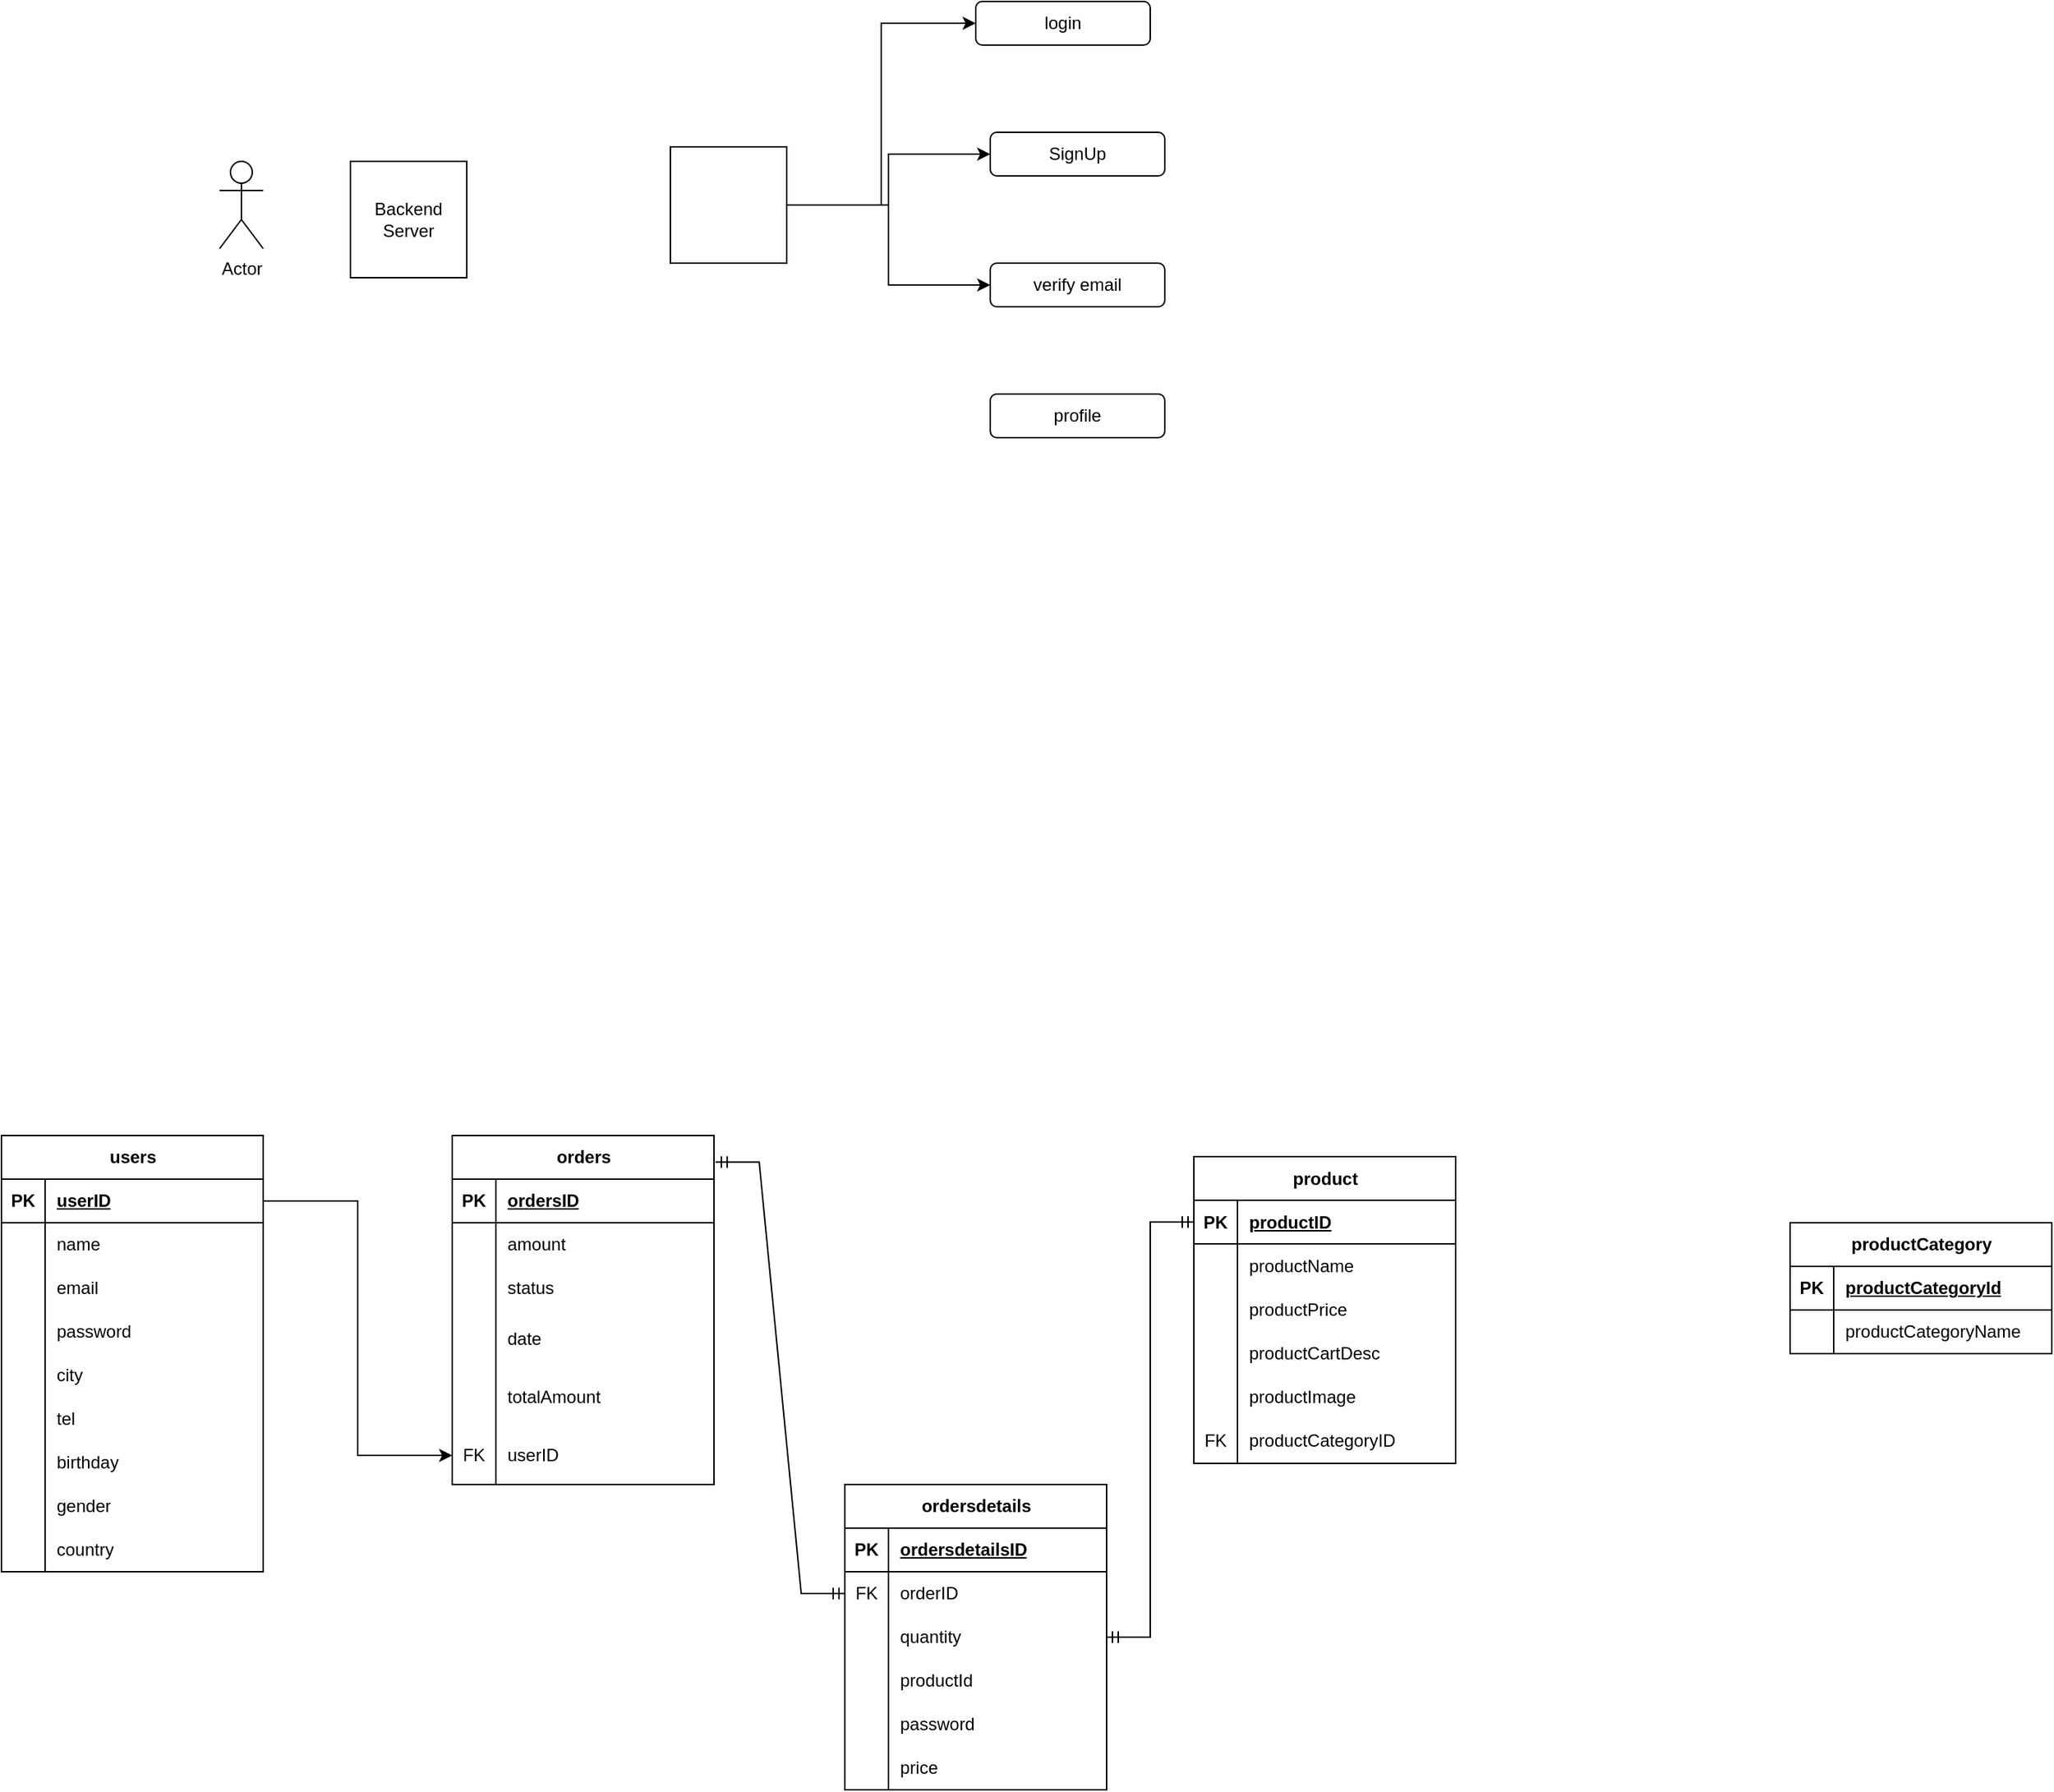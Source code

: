 <mxfile version="24.7.17">
  <diagram name="Page-1" id="YwSY10oXm70v8gAH3PmV">
    <mxGraphModel dx="1616" dy="804" grid="1" gridSize="10" guides="1" tooltips="1" connect="1" arrows="1" fold="1" page="1" pageScale="1" pageWidth="827" pageHeight="1169" math="0" shadow="0">
      <root>
        <mxCell id="0" />
        <mxCell id="1" parent="0" />
        <mxCell id="tSlNtyl4eNwtzSrFjed1-7" value="Actor" style="shape=umlActor;verticalLabelPosition=bottom;verticalAlign=top;html=1;" vertex="1" parent="1">
          <mxGeometry x="-530" y="890" width="30" height="60" as="geometry" />
        </mxCell>
        <mxCell id="tSlNtyl4eNwtzSrFjed1-9" value="login" style="rounded=1;whiteSpace=wrap;html=1;" vertex="1" parent="1">
          <mxGeometry x="-10" y="780" width="120" height="30" as="geometry" />
        </mxCell>
        <mxCell id="tSlNtyl4eNwtzSrFjed1-10" value="Backend Server" style="whiteSpace=wrap;html=1;aspect=fixed;" vertex="1" parent="1">
          <mxGeometry x="-440" y="890" width="80" height="80" as="geometry" />
        </mxCell>
        <mxCell id="tSlNtyl4eNwtzSrFjed1-11" value="SignUp" style="rounded=1;whiteSpace=wrap;html=1;" vertex="1" parent="1">
          <mxGeometry y="870" width="120" height="30" as="geometry" />
        </mxCell>
        <mxCell id="tSlNtyl4eNwtzSrFjed1-12" value="verify email" style="rounded=1;whiteSpace=wrap;html=1;" vertex="1" parent="1">
          <mxGeometry y="960" width="120" height="30" as="geometry" />
        </mxCell>
        <mxCell id="tSlNtyl4eNwtzSrFjed1-14" value="profile" style="rounded=1;whiteSpace=wrap;html=1;" vertex="1" parent="1">
          <mxGeometry y="1050" width="120" height="30" as="geometry" />
        </mxCell>
        <mxCell id="tSlNtyl4eNwtzSrFjed1-16" style="edgeStyle=orthogonalEdgeStyle;rounded=0;orthogonalLoop=1;jettySize=auto;html=1;entryX=0;entryY=0.5;entryDx=0;entryDy=0;" edge="1" parent="1" source="tSlNtyl4eNwtzSrFjed1-15" target="tSlNtyl4eNwtzSrFjed1-9">
          <mxGeometry relative="1" as="geometry">
            <Array as="points">
              <mxPoint x="-75" y="920" />
              <mxPoint x="-75" y="795" />
            </Array>
          </mxGeometry>
        </mxCell>
        <mxCell id="tSlNtyl4eNwtzSrFjed1-18" style="edgeStyle=orthogonalEdgeStyle;rounded=0;orthogonalLoop=1;jettySize=auto;html=1;entryX=0;entryY=0.5;entryDx=0;entryDy=0;" edge="1" parent="1" source="tSlNtyl4eNwtzSrFjed1-15" target="tSlNtyl4eNwtzSrFjed1-11">
          <mxGeometry relative="1" as="geometry" />
        </mxCell>
        <mxCell id="tSlNtyl4eNwtzSrFjed1-19" style="edgeStyle=orthogonalEdgeStyle;rounded=0;orthogonalLoop=1;jettySize=auto;html=1;exitX=1;exitY=0.5;exitDx=0;exitDy=0;entryX=0;entryY=0.5;entryDx=0;entryDy=0;" edge="1" parent="1" source="tSlNtyl4eNwtzSrFjed1-15" target="tSlNtyl4eNwtzSrFjed1-12">
          <mxGeometry relative="1" as="geometry">
            <Array as="points">
              <mxPoint x="-70" y="920" />
              <mxPoint x="-70" y="975" />
            </Array>
          </mxGeometry>
        </mxCell>
        <mxCell id="tSlNtyl4eNwtzSrFjed1-15" value="" style="whiteSpace=wrap;html=1;aspect=fixed;" vertex="1" parent="1">
          <mxGeometry x="-220" y="880" width="80" height="80" as="geometry" />
        </mxCell>
        <mxCell id="tSlNtyl4eNwtzSrFjed1-34" value="users" style="shape=table;startSize=30;container=1;collapsible=1;childLayout=tableLayout;fixedRows=1;rowLines=0;fontStyle=1;align=center;resizeLast=1;html=1;" vertex="1" parent="1">
          <mxGeometry x="-680" y="1560" width="180" height="300" as="geometry" />
        </mxCell>
        <mxCell id="tSlNtyl4eNwtzSrFjed1-35" value="" style="shape=tableRow;horizontal=0;startSize=0;swimlaneHead=0;swimlaneBody=0;fillColor=none;collapsible=0;dropTarget=0;points=[[0,0.5],[1,0.5]];portConstraint=eastwest;top=0;left=0;right=0;bottom=1;" vertex="1" parent="tSlNtyl4eNwtzSrFjed1-34">
          <mxGeometry y="30" width="180" height="30" as="geometry" />
        </mxCell>
        <mxCell id="tSlNtyl4eNwtzSrFjed1-36" value="PK" style="shape=partialRectangle;connectable=0;fillColor=none;top=0;left=0;bottom=0;right=0;fontStyle=1;overflow=hidden;whiteSpace=wrap;html=1;" vertex="1" parent="tSlNtyl4eNwtzSrFjed1-35">
          <mxGeometry width="30" height="30" as="geometry">
            <mxRectangle width="30" height="30" as="alternateBounds" />
          </mxGeometry>
        </mxCell>
        <mxCell id="tSlNtyl4eNwtzSrFjed1-37" value="userID" style="shape=partialRectangle;connectable=0;fillColor=none;top=0;left=0;bottom=0;right=0;align=left;spacingLeft=6;fontStyle=5;overflow=hidden;whiteSpace=wrap;html=1;" vertex="1" parent="tSlNtyl4eNwtzSrFjed1-35">
          <mxGeometry x="30" width="150" height="30" as="geometry">
            <mxRectangle width="150" height="30" as="alternateBounds" />
          </mxGeometry>
        </mxCell>
        <mxCell id="tSlNtyl4eNwtzSrFjed1-44" value="" style="shape=tableRow;horizontal=0;startSize=0;swimlaneHead=0;swimlaneBody=0;fillColor=none;collapsible=0;dropTarget=0;points=[[0,0.5],[1,0.5]];portConstraint=eastwest;top=0;left=0;right=0;bottom=0;" vertex="1" parent="tSlNtyl4eNwtzSrFjed1-34">
          <mxGeometry y="60" width="180" height="30" as="geometry" />
        </mxCell>
        <mxCell id="tSlNtyl4eNwtzSrFjed1-45" value="" style="shape=partialRectangle;connectable=0;fillColor=none;top=0;left=0;bottom=0;right=0;editable=1;overflow=hidden;whiteSpace=wrap;html=1;" vertex="1" parent="tSlNtyl4eNwtzSrFjed1-44">
          <mxGeometry width="30" height="30" as="geometry">
            <mxRectangle width="30" height="30" as="alternateBounds" />
          </mxGeometry>
        </mxCell>
        <mxCell id="tSlNtyl4eNwtzSrFjed1-46" value="name" style="shape=partialRectangle;connectable=0;fillColor=none;top=0;left=0;bottom=0;right=0;align=left;spacingLeft=6;overflow=hidden;whiteSpace=wrap;html=1;" vertex="1" parent="tSlNtyl4eNwtzSrFjed1-44">
          <mxGeometry x="30" width="150" height="30" as="geometry">
            <mxRectangle width="150" height="30" as="alternateBounds" />
          </mxGeometry>
        </mxCell>
        <mxCell id="tSlNtyl4eNwtzSrFjed1-38" value="" style="shape=tableRow;horizontal=0;startSize=0;swimlaneHead=0;swimlaneBody=0;fillColor=none;collapsible=0;dropTarget=0;points=[[0,0.5],[1,0.5]];portConstraint=eastwest;top=0;left=0;right=0;bottom=0;" vertex="1" parent="tSlNtyl4eNwtzSrFjed1-34">
          <mxGeometry y="90" width="180" height="30" as="geometry" />
        </mxCell>
        <mxCell id="tSlNtyl4eNwtzSrFjed1-39" value="" style="shape=partialRectangle;connectable=0;fillColor=none;top=0;left=0;bottom=0;right=0;editable=1;overflow=hidden;whiteSpace=wrap;html=1;" vertex="1" parent="tSlNtyl4eNwtzSrFjed1-38">
          <mxGeometry width="30" height="30" as="geometry">
            <mxRectangle width="30" height="30" as="alternateBounds" />
          </mxGeometry>
        </mxCell>
        <mxCell id="tSlNtyl4eNwtzSrFjed1-40" value="email" style="shape=partialRectangle;connectable=0;fillColor=none;top=0;left=0;bottom=0;right=0;align=left;spacingLeft=6;overflow=hidden;whiteSpace=wrap;html=1;" vertex="1" parent="tSlNtyl4eNwtzSrFjed1-38">
          <mxGeometry x="30" width="150" height="30" as="geometry">
            <mxRectangle width="150" height="30" as="alternateBounds" />
          </mxGeometry>
        </mxCell>
        <mxCell id="tSlNtyl4eNwtzSrFjed1-41" value="" style="shape=tableRow;horizontal=0;startSize=0;swimlaneHead=0;swimlaneBody=0;fillColor=none;collapsible=0;dropTarget=0;points=[[0,0.5],[1,0.5]];portConstraint=eastwest;top=0;left=0;right=0;bottom=0;" vertex="1" parent="tSlNtyl4eNwtzSrFjed1-34">
          <mxGeometry y="120" width="180" height="30" as="geometry" />
        </mxCell>
        <mxCell id="tSlNtyl4eNwtzSrFjed1-42" value="" style="shape=partialRectangle;connectable=0;fillColor=none;top=0;left=0;bottom=0;right=0;editable=1;overflow=hidden;whiteSpace=wrap;html=1;" vertex="1" parent="tSlNtyl4eNwtzSrFjed1-41">
          <mxGeometry width="30" height="30" as="geometry">
            <mxRectangle width="30" height="30" as="alternateBounds" />
          </mxGeometry>
        </mxCell>
        <mxCell id="tSlNtyl4eNwtzSrFjed1-43" value="password" style="shape=partialRectangle;connectable=0;fillColor=none;top=0;left=0;bottom=0;right=0;align=left;spacingLeft=6;overflow=hidden;whiteSpace=wrap;html=1;" vertex="1" parent="tSlNtyl4eNwtzSrFjed1-41">
          <mxGeometry x="30" width="150" height="30" as="geometry">
            <mxRectangle width="150" height="30" as="alternateBounds" />
          </mxGeometry>
        </mxCell>
        <mxCell id="tSlNtyl4eNwtzSrFjed1-47" value="" style="shape=tableRow;horizontal=0;startSize=0;swimlaneHead=0;swimlaneBody=0;fillColor=none;collapsible=0;dropTarget=0;points=[[0,0.5],[1,0.5]];portConstraint=eastwest;top=0;left=0;right=0;bottom=0;" vertex="1" parent="tSlNtyl4eNwtzSrFjed1-34">
          <mxGeometry y="150" width="180" height="30" as="geometry" />
        </mxCell>
        <mxCell id="tSlNtyl4eNwtzSrFjed1-48" value="" style="shape=partialRectangle;connectable=0;fillColor=none;top=0;left=0;bottom=0;right=0;editable=1;overflow=hidden;whiteSpace=wrap;html=1;" vertex="1" parent="tSlNtyl4eNwtzSrFjed1-47">
          <mxGeometry width="30" height="30" as="geometry">
            <mxRectangle width="30" height="30" as="alternateBounds" />
          </mxGeometry>
        </mxCell>
        <mxCell id="tSlNtyl4eNwtzSrFjed1-49" value="city" style="shape=partialRectangle;connectable=0;fillColor=none;top=0;left=0;bottom=0;right=0;align=left;spacingLeft=6;overflow=hidden;whiteSpace=wrap;html=1;" vertex="1" parent="tSlNtyl4eNwtzSrFjed1-47">
          <mxGeometry x="30" width="150" height="30" as="geometry">
            <mxRectangle width="150" height="30" as="alternateBounds" />
          </mxGeometry>
        </mxCell>
        <mxCell id="tSlNtyl4eNwtzSrFjed1-150" value="" style="shape=tableRow;horizontal=0;startSize=0;swimlaneHead=0;swimlaneBody=0;fillColor=none;collapsible=0;dropTarget=0;points=[[0,0.5],[1,0.5]];portConstraint=eastwest;top=0;left=0;right=0;bottom=0;" vertex="1" parent="tSlNtyl4eNwtzSrFjed1-34">
          <mxGeometry y="180" width="180" height="30" as="geometry" />
        </mxCell>
        <mxCell id="tSlNtyl4eNwtzSrFjed1-151" value="" style="shape=partialRectangle;connectable=0;fillColor=none;top=0;left=0;bottom=0;right=0;editable=1;overflow=hidden;whiteSpace=wrap;html=1;" vertex="1" parent="tSlNtyl4eNwtzSrFjed1-150">
          <mxGeometry width="30" height="30" as="geometry">
            <mxRectangle width="30" height="30" as="alternateBounds" />
          </mxGeometry>
        </mxCell>
        <mxCell id="tSlNtyl4eNwtzSrFjed1-152" value="tel" style="shape=partialRectangle;connectable=0;fillColor=none;top=0;left=0;bottom=0;right=0;align=left;spacingLeft=6;overflow=hidden;whiteSpace=wrap;html=1;" vertex="1" parent="tSlNtyl4eNwtzSrFjed1-150">
          <mxGeometry x="30" width="150" height="30" as="geometry">
            <mxRectangle width="150" height="30" as="alternateBounds" />
          </mxGeometry>
        </mxCell>
        <mxCell id="tSlNtyl4eNwtzSrFjed1-153" value="" style="shape=tableRow;horizontal=0;startSize=0;swimlaneHead=0;swimlaneBody=0;fillColor=none;collapsible=0;dropTarget=0;points=[[0,0.5],[1,0.5]];portConstraint=eastwest;top=0;left=0;right=0;bottom=0;" vertex="1" parent="tSlNtyl4eNwtzSrFjed1-34">
          <mxGeometry y="210" width="180" height="30" as="geometry" />
        </mxCell>
        <mxCell id="tSlNtyl4eNwtzSrFjed1-154" value="" style="shape=partialRectangle;connectable=0;fillColor=none;top=0;left=0;bottom=0;right=0;editable=1;overflow=hidden;whiteSpace=wrap;html=1;" vertex="1" parent="tSlNtyl4eNwtzSrFjed1-153">
          <mxGeometry width="30" height="30" as="geometry">
            <mxRectangle width="30" height="30" as="alternateBounds" />
          </mxGeometry>
        </mxCell>
        <mxCell id="tSlNtyl4eNwtzSrFjed1-155" value="birthday" style="shape=partialRectangle;connectable=0;fillColor=none;top=0;left=0;bottom=0;right=0;align=left;spacingLeft=6;overflow=hidden;whiteSpace=wrap;html=1;" vertex="1" parent="tSlNtyl4eNwtzSrFjed1-153">
          <mxGeometry x="30" width="150" height="30" as="geometry">
            <mxRectangle width="150" height="30" as="alternateBounds" />
          </mxGeometry>
        </mxCell>
        <mxCell id="tSlNtyl4eNwtzSrFjed1-156" value="" style="shape=tableRow;horizontal=0;startSize=0;swimlaneHead=0;swimlaneBody=0;fillColor=none;collapsible=0;dropTarget=0;points=[[0,0.5],[1,0.5]];portConstraint=eastwest;top=0;left=0;right=0;bottom=0;" vertex="1" parent="tSlNtyl4eNwtzSrFjed1-34">
          <mxGeometry y="240" width="180" height="30" as="geometry" />
        </mxCell>
        <mxCell id="tSlNtyl4eNwtzSrFjed1-157" value="" style="shape=partialRectangle;connectable=0;fillColor=none;top=0;left=0;bottom=0;right=0;editable=1;overflow=hidden;whiteSpace=wrap;html=1;" vertex="1" parent="tSlNtyl4eNwtzSrFjed1-156">
          <mxGeometry width="30" height="30" as="geometry">
            <mxRectangle width="30" height="30" as="alternateBounds" />
          </mxGeometry>
        </mxCell>
        <mxCell id="tSlNtyl4eNwtzSrFjed1-158" value="gender" style="shape=partialRectangle;connectable=0;fillColor=none;top=0;left=0;bottom=0;right=0;align=left;spacingLeft=6;overflow=hidden;whiteSpace=wrap;html=1;" vertex="1" parent="tSlNtyl4eNwtzSrFjed1-156">
          <mxGeometry x="30" width="150" height="30" as="geometry">
            <mxRectangle width="150" height="30" as="alternateBounds" />
          </mxGeometry>
        </mxCell>
        <mxCell id="tSlNtyl4eNwtzSrFjed1-50" value="" style="shape=tableRow;horizontal=0;startSize=0;swimlaneHead=0;swimlaneBody=0;fillColor=none;collapsible=0;dropTarget=0;points=[[0,0.5],[1,0.5]];portConstraint=eastwest;top=0;left=0;right=0;bottom=0;" vertex="1" parent="tSlNtyl4eNwtzSrFjed1-34">
          <mxGeometry y="270" width="180" height="30" as="geometry" />
        </mxCell>
        <mxCell id="tSlNtyl4eNwtzSrFjed1-51" value="" style="shape=partialRectangle;connectable=0;fillColor=none;top=0;left=0;bottom=0;right=0;editable=1;overflow=hidden;whiteSpace=wrap;html=1;" vertex="1" parent="tSlNtyl4eNwtzSrFjed1-50">
          <mxGeometry width="30" height="30" as="geometry">
            <mxRectangle width="30" height="30" as="alternateBounds" />
          </mxGeometry>
        </mxCell>
        <mxCell id="tSlNtyl4eNwtzSrFjed1-52" value="country" style="shape=partialRectangle;connectable=0;fillColor=none;top=0;left=0;bottom=0;right=0;align=left;spacingLeft=6;overflow=hidden;whiteSpace=wrap;html=1;" vertex="1" parent="tSlNtyl4eNwtzSrFjed1-50">
          <mxGeometry x="30" width="150" height="30" as="geometry">
            <mxRectangle width="150" height="30" as="alternateBounds" />
          </mxGeometry>
        </mxCell>
        <mxCell id="tSlNtyl4eNwtzSrFjed1-53" value="orders" style="shape=table;startSize=30;container=1;collapsible=1;childLayout=tableLayout;fixedRows=1;rowLines=0;fontStyle=1;align=center;resizeLast=1;html=1;" vertex="1" parent="1">
          <mxGeometry x="-370" y="1560" width="180" height="240" as="geometry" />
        </mxCell>
        <mxCell id="tSlNtyl4eNwtzSrFjed1-54" value="" style="shape=tableRow;horizontal=0;startSize=0;swimlaneHead=0;swimlaneBody=0;fillColor=none;collapsible=0;dropTarget=0;points=[[0,0.5],[1,0.5]];portConstraint=eastwest;top=0;left=0;right=0;bottom=1;" vertex="1" parent="tSlNtyl4eNwtzSrFjed1-53">
          <mxGeometry y="30" width="180" height="30" as="geometry" />
        </mxCell>
        <mxCell id="tSlNtyl4eNwtzSrFjed1-55" value="PK" style="shape=partialRectangle;connectable=0;fillColor=none;top=0;left=0;bottom=0;right=0;fontStyle=1;overflow=hidden;whiteSpace=wrap;html=1;" vertex="1" parent="tSlNtyl4eNwtzSrFjed1-54">
          <mxGeometry width="30" height="30" as="geometry">
            <mxRectangle width="30" height="30" as="alternateBounds" />
          </mxGeometry>
        </mxCell>
        <mxCell id="tSlNtyl4eNwtzSrFjed1-56" value="ordersID" style="shape=partialRectangle;connectable=0;fillColor=none;top=0;left=0;bottom=0;right=0;align=left;spacingLeft=6;fontStyle=5;overflow=hidden;whiteSpace=wrap;html=1;" vertex="1" parent="tSlNtyl4eNwtzSrFjed1-54">
          <mxGeometry x="30" width="150" height="30" as="geometry">
            <mxRectangle width="150" height="30" as="alternateBounds" />
          </mxGeometry>
        </mxCell>
        <mxCell id="tSlNtyl4eNwtzSrFjed1-57" value="" style="shape=tableRow;horizontal=0;startSize=0;swimlaneHead=0;swimlaneBody=0;fillColor=none;collapsible=0;dropTarget=0;points=[[0,0.5],[1,0.5]];portConstraint=eastwest;top=0;left=0;right=0;bottom=0;" vertex="1" parent="tSlNtyl4eNwtzSrFjed1-53">
          <mxGeometry y="60" width="180" height="30" as="geometry" />
        </mxCell>
        <mxCell id="tSlNtyl4eNwtzSrFjed1-58" value="" style="shape=partialRectangle;connectable=0;fillColor=none;top=0;left=0;bottom=0;right=0;editable=1;overflow=hidden;whiteSpace=wrap;html=1;" vertex="1" parent="tSlNtyl4eNwtzSrFjed1-57">
          <mxGeometry width="30" height="30" as="geometry">
            <mxRectangle width="30" height="30" as="alternateBounds" />
          </mxGeometry>
        </mxCell>
        <mxCell id="tSlNtyl4eNwtzSrFjed1-59" value="amount" style="shape=partialRectangle;connectable=0;fillColor=none;top=0;left=0;bottom=0;right=0;align=left;spacingLeft=6;overflow=hidden;whiteSpace=wrap;html=1;" vertex="1" parent="tSlNtyl4eNwtzSrFjed1-57">
          <mxGeometry x="30" width="150" height="30" as="geometry">
            <mxRectangle width="150" height="30" as="alternateBounds" />
          </mxGeometry>
        </mxCell>
        <mxCell id="tSlNtyl4eNwtzSrFjed1-60" value="" style="shape=tableRow;horizontal=0;startSize=0;swimlaneHead=0;swimlaneBody=0;fillColor=none;collapsible=0;dropTarget=0;points=[[0,0.5],[1,0.5]];portConstraint=eastwest;top=0;left=0;right=0;bottom=0;" vertex="1" parent="tSlNtyl4eNwtzSrFjed1-53">
          <mxGeometry y="90" width="180" height="30" as="geometry" />
        </mxCell>
        <mxCell id="tSlNtyl4eNwtzSrFjed1-61" value="" style="shape=partialRectangle;connectable=0;fillColor=none;top=0;left=0;bottom=0;right=0;editable=1;overflow=hidden;whiteSpace=wrap;html=1;" vertex="1" parent="tSlNtyl4eNwtzSrFjed1-60">
          <mxGeometry width="30" height="30" as="geometry">
            <mxRectangle width="30" height="30" as="alternateBounds" />
          </mxGeometry>
        </mxCell>
        <mxCell id="tSlNtyl4eNwtzSrFjed1-62" value="status" style="shape=partialRectangle;connectable=0;fillColor=none;top=0;left=0;bottom=0;right=0;align=left;spacingLeft=6;overflow=hidden;whiteSpace=wrap;html=1;" vertex="1" parent="tSlNtyl4eNwtzSrFjed1-60">
          <mxGeometry x="30" width="150" height="30" as="geometry">
            <mxRectangle width="150" height="30" as="alternateBounds" />
          </mxGeometry>
        </mxCell>
        <mxCell id="tSlNtyl4eNwtzSrFjed1-185" value="" style="shape=tableRow;horizontal=0;startSize=0;swimlaneHead=0;swimlaneBody=0;fillColor=none;collapsible=0;dropTarget=0;points=[[0,0.5],[1,0.5]];portConstraint=eastwest;top=0;left=0;right=0;bottom=0;" vertex="1" parent="tSlNtyl4eNwtzSrFjed1-53">
          <mxGeometry y="120" width="180" height="40" as="geometry" />
        </mxCell>
        <mxCell id="tSlNtyl4eNwtzSrFjed1-186" value="" style="shape=partialRectangle;connectable=0;fillColor=none;top=0;left=0;bottom=0;right=0;editable=1;overflow=hidden;whiteSpace=wrap;html=1;" vertex="1" parent="tSlNtyl4eNwtzSrFjed1-185">
          <mxGeometry width="30" height="40" as="geometry">
            <mxRectangle width="30" height="40" as="alternateBounds" />
          </mxGeometry>
        </mxCell>
        <mxCell id="tSlNtyl4eNwtzSrFjed1-187" value="date" style="shape=partialRectangle;connectable=0;fillColor=none;top=0;left=0;bottom=0;right=0;align=left;spacingLeft=6;overflow=hidden;whiteSpace=wrap;html=1;" vertex="1" parent="tSlNtyl4eNwtzSrFjed1-185">
          <mxGeometry x="30" width="150" height="40" as="geometry">
            <mxRectangle width="150" height="40" as="alternateBounds" />
          </mxGeometry>
        </mxCell>
        <mxCell id="tSlNtyl4eNwtzSrFjed1-190" value="" style="shape=tableRow;horizontal=0;startSize=0;swimlaneHead=0;swimlaneBody=0;fillColor=none;collapsible=0;dropTarget=0;points=[[0,0.5],[1,0.5]];portConstraint=eastwest;top=0;left=0;right=0;bottom=0;" vertex="1" parent="tSlNtyl4eNwtzSrFjed1-53">
          <mxGeometry y="160" width="180" height="40" as="geometry" />
        </mxCell>
        <mxCell id="tSlNtyl4eNwtzSrFjed1-191" value="" style="shape=partialRectangle;connectable=0;fillColor=none;top=0;left=0;bottom=0;right=0;editable=1;overflow=hidden;whiteSpace=wrap;html=1;" vertex="1" parent="tSlNtyl4eNwtzSrFjed1-190">
          <mxGeometry width="30" height="40" as="geometry">
            <mxRectangle width="30" height="40" as="alternateBounds" />
          </mxGeometry>
        </mxCell>
        <mxCell id="tSlNtyl4eNwtzSrFjed1-192" value="totalAmount" style="shape=partialRectangle;connectable=0;fillColor=none;top=0;left=0;bottom=0;right=0;align=left;spacingLeft=6;overflow=hidden;whiteSpace=wrap;html=1;" vertex="1" parent="tSlNtyl4eNwtzSrFjed1-190">
          <mxGeometry x="30" width="150" height="40" as="geometry">
            <mxRectangle width="150" height="40" as="alternateBounds" />
          </mxGeometry>
        </mxCell>
        <mxCell id="tSlNtyl4eNwtzSrFjed1-63" value="" style="shape=tableRow;horizontal=0;startSize=0;swimlaneHead=0;swimlaneBody=0;fillColor=none;collapsible=0;dropTarget=0;points=[[0,0.5],[1,0.5]];portConstraint=eastwest;top=0;left=0;right=0;bottom=0;" vertex="1" parent="tSlNtyl4eNwtzSrFjed1-53">
          <mxGeometry y="200" width="180" height="40" as="geometry" />
        </mxCell>
        <mxCell id="tSlNtyl4eNwtzSrFjed1-64" value="FK" style="shape=partialRectangle;connectable=0;fillColor=none;top=0;left=0;bottom=0;right=0;editable=1;overflow=hidden;whiteSpace=wrap;html=1;" vertex="1" parent="tSlNtyl4eNwtzSrFjed1-63">
          <mxGeometry width="30" height="40" as="geometry">
            <mxRectangle width="30" height="40" as="alternateBounds" />
          </mxGeometry>
        </mxCell>
        <mxCell id="tSlNtyl4eNwtzSrFjed1-65" value="userID" style="shape=partialRectangle;connectable=0;fillColor=none;top=0;left=0;bottom=0;right=0;align=left;spacingLeft=6;overflow=hidden;whiteSpace=wrap;html=1;" vertex="1" parent="tSlNtyl4eNwtzSrFjed1-63">
          <mxGeometry x="30" width="150" height="40" as="geometry">
            <mxRectangle width="150" height="40" as="alternateBounds" />
          </mxGeometry>
        </mxCell>
        <mxCell id="tSlNtyl4eNwtzSrFjed1-72" value="ordersdetails" style="shape=table;startSize=30;container=1;collapsible=1;childLayout=tableLayout;fixedRows=1;rowLines=0;fontStyle=1;align=center;resizeLast=1;html=1;" vertex="1" parent="1">
          <mxGeometry x="-100" y="1800" width="180" height="210" as="geometry" />
        </mxCell>
        <mxCell id="tSlNtyl4eNwtzSrFjed1-73" value="" style="shape=tableRow;horizontal=0;startSize=0;swimlaneHead=0;swimlaneBody=0;fillColor=none;collapsible=0;dropTarget=0;points=[[0,0.5],[1,0.5]];portConstraint=eastwest;top=0;left=0;right=0;bottom=1;" vertex="1" parent="tSlNtyl4eNwtzSrFjed1-72">
          <mxGeometry y="30" width="180" height="30" as="geometry" />
        </mxCell>
        <mxCell id="tSlNtyl4eNwtzSrFjed1-74" value="PK" style="shape=partialRectangle;connectable=0;fillColor=none;top=0;left=0;bottom=0;right=0;fontStyle=1;overflow=hidden;whiteSpace=wrap;html=1;" vertex="1" parent="tSlNtyl4eNwtzSrFjed1-73">
          <mxGeometry width="30" height="30" as="geometry">
            <mxRectangle width="30" height="30" as="alternateBounds" />
          </mxGeometry>
        </mxCell>
        <mxCell id="tSlNtyl4eNwtzSrFjed1-75" value="ordersdetailsID" style="shape=partialRectangle;connectable=0;fillColor=none;top=0;left=0;bottom=0;right=0;align=left;spacingLeft=6;fontStyle=5;overflow=hidden;whiteSpace=wrap;html=1;" vertex="1" parent="tSlNtyl4eNwtzSrFjed1-73">
          <mxGeometry x="30" width="150" height="30" as="geometry">
            <mxRectangle width="150" height="30" as="alternateBounds" />
          </mxGeometry>
        </mxCell>
        <mxCell id="tSlNtyl4eNwtzSrFjed1-85" value="" style="shape=tableRow;horizontal=0;startSize=0;swimlaneHead=0;swimlaneBody=0;fillColor=none;collapsible=0;dropTarget=0;points=[[0,0.5],[1,0.5]];portConstraint=eastwest;top=0;left=0;right=0;bottom=0;" vertex="1" parent="tSlNtyl4eNwtzSrFjed1-72">
          <mxGeometry y="60" width="180" height="30" as="geometry" />
        </mxCell>
        <mxCell id="tSlNtyl4eNwtzSrFjed1-86" value="FK" style="shape=partialRectangle;connectable=0;fillColor=none;top=0;left=0;bottom=0;right=0;editable=1;overflow=hidden;whiteSpace=wrap;html=1;" vertex="1" parent="tSlNtyl4eNwtzSrFjed1-85">
          <mxGeometry width="30" height="30" as="geometry">
            <mxRectangle width="30" height="30" as="alternateBounds" />
          </mxGeometry>
        </mxCell>
        <mxCell id="tSlNtyl4eNwtzSrFjed1-87" value="orderID" style="shape=partialRectangle;connectable=0;fillColor=none;top=0;left=0;bottom=0;right=0;align=left;spacingLeft=6;overflow=hidden;whiteSpace=wrap;html=1;" vertex="1" parent="tSlNtyl4eNwtzSrFjed1-85">
          <mxGeometry x="30" width="150" height="30" as="geometry">
            <mxRectangle width="150" height="30" as="alternateBounds" />
          </mxGeometry>
        </mxCell>
        <mxCell id="tSlNtyl4eNwtzSrFjed1-76" value="" style="shape=tableRow;horizontal=0;startSize=0;swimlaneHead=0;swimlaneBody=0;fillColor=none;collapsible=0;dropTarget=0;points=[[0,0.5],[1,0.5]];portConstraint=eastwest;top=0;left=0;right=0;bottom=0;" vertex="1" parent="tSlNtyl4eNwtzSrFjed1-72">
          <mxGeometry y="90" width="180" height="30" as="geometry" />
        </mxCell>
        <mxCell id="tSlNtyl4eNwtzSrFjed1-77" value="" style="shape=partialRectangle;connectable=0;fillColor=none;top=0;left=0;bottom=0;right=0;editable=1;overflow=hidden;whiteSpace=wrap;html=1;" vertex="1" parent="tSlNtyl4eNwtzSrFjed1-76">
          <mxGeometry width="30" height="30" as="geometry">
            <mxRectangle width="30" height="30" as="alternateBounds" />
          </mxGeometry>
        </mxCell>
        <mxCell id="tSlNtyl4eNwtzSrFjed1-78" value="quantity" style="shape=partialRectangle;connectable=0;fillColor=none;top=0;left=0;bottom=0;right=0;align=left;spacingLeft=6;overflow=hidden;whiteSpace=wrap;html=1;" vertex="1" parent="tSlNtyl4eNwtzSrFjed1-76">
          <mxGeometry x="30" width="150" height="30" as="geometry">
            <mxRectangle width="150" height="30" as="alternateBounds" />
          </mxGeometry>
        </mxCell>
        <mxCell id="tSlNtyl4eNwtzSrFjed1-79" value="" style="shape=tableRow;horizontal=0;startSize=0;swimlaneHead=0;swimlaneBody=0;fillColor=none;collapsible=0;dropTarget=0;points=[[0,0.5],[1,0.5]];portConstraint=eastwest;top=0;left=0;right=0;bottom=0;" vertex="1" parent="tSlNtyl4eNwtzSrFjed1-72">
          <mxGeometry y="120" width="180" height="30" as="geometry" />
        </mxCell>
        <mxCell id="tSlNtyl4eNwtzSrFjed1-80" value="" style="shape=partialRectangle;connectable=0;fillColor=none;top=0;left=0;bottom=0;right=0;editable=1;overflow=hidden;whiteSpace=wrap;html=1;" vertex="1" parent="tSlNtyl4eNwtzSrFjed1-79">
          <mxGeometry width="30" height="30" as="geometry">
            <mxRectangle width="30" height="30" as="alternateBounds" />
          </mxGeometry>
        </mxCell>
        <mxCell id="tSlNtyl4eNwtzSrFjed1-81" value="productId" style="shape=partialRectangle;connectable=0;fillColor=none;top=0;left=0;bottom=0;right=0;align=left;spacingLeft=6;overflow=hidden;whiteSpace=wrap;html=1;" vertex="1" parent="tSlNtyl4eNwtzSrFjed1-79">
          <mxGeometry x="30" width="150" height="30" as="geometry">
            <mxRectangle width="150" height="30" as="alternateBounds" />
          </mxGeometry>
        </mxCell>
        <mxCell id="tSlNtyl4eNwtzSrFjed1-82" value="" style="shape=tableRow;horizontal=0;startSize=0;swimlaneHead=0;swimlaneBody=0;fillColor=none;collapsible=0;dropTarget=0;points=[[0,0.5],[1,0.5]];portConstraint=eastwest;top=0;left=0;right=0;bottom=0;" vertex="1" parent="tSlNtyl4eNwtzSrFjed1-72">
          <mxGeometry y="150" width="180" height="30" as="geometry" />
        </mxCell>
        <mxCell id="tSlNtyl4eNwtzSrFjed1-83" value="" style="shape=partialRectangle;connectable=0;fillColor=none;top=0;left=0;bottom=0;right=0;editable=1;overflow=hidden;whiteSpace=wrap;html=1;" vertex="1" parent="tSlNtyl4eNwtzSrFjed1-82">
          <mxGeometry width="30" height="30" as="geometry">
            <mxRectangle width="30" height="30" as="alternateBounds" />
          </mxGeometry>
        </mxCell>
        <mxCell id="tSlNtyl4eNwtzSrFjed1-84" value="password" style="shape=partialRectangle;connectable=0;fillColor=none;top=0;left=0;bottom=0;right=0;align=left;spacingLeft=6;overflow=hidden;whiteSpace=wrap;html=1;" vertex="1" parent="tSlNtyl4eNwtzSrFjed1-82">
          <mxGeometry x="30" width="150" height="30" as="geometry">
            <mxRectangle width="150" height="30" as="alternateBounds" />
          </mxGeometry>
        </mxCell>
        <mxCell id="tSlNtyl4eNwtzSrFjed1-196" value="" style="shape=tableRow;horizontal=0;startSize=0;swimlaneHead=0;swimlaneBody=0;fillColor=none;collapsible=0;dropTarget=0;points=[[0,0.5],[1,0.5]];portConstraint=eastwest;top=0;left=0;right=0;bottom=0;" vertex="1" parent="tSlNtyl4eNwtzSrFjed1-72">
          <mxGeometry y="180" width="180" height="30" as="geometry" />
        </mxCell>
        <mxCell id="tSlNtyl4eNwtzSrFjed1-197" value="" style="shape=partialRectangle;connectable=0;fillColor=none;top=0;left=0;bottom=0;right=0;editable=1;overflow=hidden;whiteSpace=wrap;html=1;" vertex="1" parent="tSlNtyl4eNwtzSrFjed1-196">
          <mxGeometry width="30" height="30" as="geometry">
            <mxRectangle width="30" height="30" as="alternateBounds" />
          </mxGeometry>
        </mxCell>
        <mxCell id="tSlNtyl4eNwtzSrFjed1-198" value="price" style="shape=partialRectangle;connectable=0;fillColor=none;top=0;left=0;bottom=0;right=0;align=left;spacingLeft=6;overflow=hidden;whiteSpace=wrap;html=1;" vertex="1" parent="tSlNtyl4eNwtzSrFjed1-196">
          <mxGeometry x="30" width="150" height="30" as="geometry">
            <mxRectangle width="150" height="30" as="alternateBounds" />
          </mxGeometry>
        </mxCell>
        <mxCell id="tSlNtyl4eNwtzSrFjed1-91" value="product" style="shape=table;startSize=30;container=1;collapsible=1;childLayout=tableLayout;fixedRows=1;rowLines=0;fontStyle=1;align=center;resizeLast=1;html=1;" vertex="1" parent="1">
          <mxGeometry x="140" y="1574.5" width="180" height="211.0" as="geometry" />
        </mxCell>
        <mxCell id="tSlNtyl4eNwtzSrFjed1-92" value="" style="shape=tableRow;horizontal=0;startSize=0;swimlaneHead=0;swimlaneBody=0;fillColor=none;collapsible=0;dropTarget=0;points=[[0,0.5],[1,0.5]];portConstraint=eastwest;top=0;left=0;right=0;bottom=1;" vertex="1" parent="tSlNtyl4eNwtzSrFjed1-91">
          <mxGeometry y="30" width="180" height="30" as="geometry" />
        </mxCell>
        <mxCell id="tSlNtyl4eNwtzSrFjed1-93" value="PK" style="shape=partialRectangle;connectable=0;fillColor=none;top=0;left=0;bottom=0;right=0;fontStyle=1;overflow=hidden;whiteSpace=wrap;html=1;" vertex="1" parent="tSlNtyl4eNwtzSrFjed1-92">
          <mxGeometry width="30" height="30" as="geometry">
            <mxRectangle width="30" height="30" as="alternateBounds" />
          </mxGeometry>
        </mxCell>
        <mxCell id="tSlNtyl4eNwtzSrFjed1-94" value="productID" style="shape=partialRectangle;connectable=0;fillColor=none;top=0;left=0;bottom=0;right=0;align=left;spacingLeft=6;fontStyle=5;overflow=hidden;whiteSpace=wrap;html=1;" vertex="1" parent="tSlNtyl4eNwtzSrFjed1-92">
          <mxGeometry x="30" width="150" height="30" as="geometry">
            <mxRectangle width="150" height="30" as="alternateBounds" />
          </mxGeometry>
        </mxCell>
        <mxCell id="tSlNtyl4eNwtzSrFjed1-95" value="" style="shape=tableRow;horizontal=0;startSize=0;swimlaneHead=0;swimlaneBody=0;fillColor=none;collapsible=0;dropTarget=0;points=[[0,0.5],[1,0.5]];portConstraint=eastwest;top=0;left=0;right=0;bottom=0;" vertex="1" parent="tSlNtyl4eNwtzSrFjed1-91">
          <mxGeometry y="60" width="180" height="30" as="geometry" />
        </mxCell>
        <mxCell id="tSlNtyl4eNwtzSrFjed1-96" value="" style="shape=partialRectangle;connectable=0;fillColor=none;top=0;left=0;bottom=0;right=0;editable=1;overflow=hidden;whiteSpace=wrap;html=1;" vertex="1" parent="tSlNtyl4eNwtzSrFjed1-95">
          <mxGeometry width="30" height="30" as="geometry">
            <mxRectangle width="30" height="30" as="alternateBounds" />
          </mxGeometry>
        </mxCell>
        <mxCell id="tSlNtyl4eNwtzSrFjed1-97" value="productName" style="shape=partialRectangle;connectable=0;fillColor=none;top=0;left=0;bottom=0;right=0;align=left;spacingLeft=6;overflow=hidden;whiteSpace=wrap;html=1;" vertex="1" parent="tSlNtyl4eNwtzSrFjed1-95">
          <mxGeometry x="30" width="150" height="30" as="geometry">
            <mxRectangle width="150" height="30" as="alternateBounds" />
          </mxGeometry>
        </mxCell>
        <mxCell id="tSlNtyl4eNwtzSrFjed1-98" value="" style="shape=tableRow;horizontal=0;startSize=0;swimlaneHead=0;swimlaneBody=0;fillColor=none;collapsible=0;dropTarget=0;points=[[0,0.5],[1,0.5]];portConstraint=eastwest;top=0;left=0;right=0;bottom=0;" vertex="1" parent="tSlNtyl4eNwtzSrFjed1-91">
          <mxGeometry y="90" width="180" height="30" as="geometry" />
        </mxCell>
        <mxCell id="tSlNtyl4eNwtzSrFjed1-99" value="" style="shape=partialRectangle;connectable=0;fillColor=none;top=0;left=0;bottom=0;right=0;editable=1;overflow=hidden;whiteSpace=wrap;html=1;" vertex="1" parent="tSlNtyl4eNwtzSrFjed1-98">
          <mxGeometry width="30" height="30" as="geometry">
            <mxRectangle width="30" height="30" as="alternateBounds" />
          </mxGeometry>
        </mxCell>
        <mxCell id="tSlNtyl4eNwtzSrFjed1-100" value="productPrice" style="shape=partialRectangle;connectable=0;fillColor=none;top=0;left=0;bottom=0;right=0;align=left;spacingLeft=6;overflow=hidden;whiteSpace=wrap;html=1;" vertex="1" parent="tSlNtyl4eNwtzSrFjed1-98">
          <mxGeometry x="30" width="150" height="30" as="geometry">
            <mxRectangle width="150" height="30" as="alternateBounds" />
          </mxGeometry>
        </mxCell>
        <mxCell id="tSlNtyl4eNwtzSrFjed1-101" value="" style="shape=tableRow;horizontal=0;startSize=0;swimlaneHead=0;swimlaneBody=0;fillColor=none;collapsible=0;dropTarget=0;points=[[0,0.5],[1,0.5]];portConstraint=eastwest;top=0;left=0;right=0;bottom=0;" vertex="1" parent="tSlNtyl4eNwtzSrFjed1-91">
          <mxGeometry y="120" width="180" height="30" as="geometry" />
        </mxCell>
        <mxCell id="tSlNtyl4eNwtzSrFjed1-102" value="" style="shape=partialRectangle;connectable=0;fillColor=none;top=0;left=0;bottom=0;right=0;editable=1;overflow=hidden;whiteSpace=wrap;html=1;" vertex="1" parent="tSlNtyl4eNwtzSrFjed1-101">
          <mxGeometry width="30" height="30" as="geometry">
            <mxRectangle width="30" height="30" as="alternateBounds" />
          </mxGeometry>
        </mxCell>
        <mxCell id="tSlNtyl4eNwtzSrFjed1-103" value="productCartDesc" style="shape=partialRectangle;connectable=0;fillColor=none;top=0;left=0;bottom=0;right=0;align=left;spacingLeft=6;overflow=hidden;whiteSpace=wrap;html=1;" vertex="1" parent="tSlNtyl4eNwtzSrFjed1-101">
          <mxGeometry x="30" width="150" height="30" as="geometry">
            <mxRectangle width="150" height="30" as="alternateBounds" />
          </mxGeometry>
        </mxCell>
        <mxCell id="tSlNtyl4eNwtzSrFjed1-104" value="" style="shape=tableRow;horizontal=0;startSize=0;swimlaneHead=0;swimlaneBody=0;fillColor=none;collapsible=0;dropTarget=0;points=[[0,0.5],[1,0.5]];portConstraint=eastwest;top=0;left=0;right=0;bottom=0;" vertex="1" parent="tSlNtyl4eNwtzSrFjed1-91">
          <mxGeometry y="150" width="180" height="30" as="geometry" />
        </mxCell>
        <mxCell id="tSlNtyl4eNwtzSrFjed1-105" value="" style="shape=partialRectangle;connectable=0;fillColor=none;top=0;left=0;bottom=0;right=0;editable=1;overflow=hidden;whiteSpace=wrap;html=1;" vertex="1" parent="tSlNtyl4eNwtzSrFjed1-104">
          <mxGeometry width="30" height="30" as="geometry">
            <mxRectangle width="30" height="30" as="alternateBounds" />
          </mxGeometry>
        </mxCell>
        <mxCell id="tSlNtyl4eNwtzSrFjed1-106" value="productImage" style="shape=partialRectangle;connectable=0;fillColor=none;top=0;left=0;bottom=0;right=0;align=left;spacingLeft=6;overflow=hidden;whiteSpace=wrap;html=1;" vertex="1" parent="tSlNtyl4eNwtzSrFjed1-104">
          <mxGeometry x="30" width="150" height="30" as="geometry">
            <mxRectangle width="150" height="30" as="alternateBounds" />
          </mxGeometry>
        </mxCell>
        <mxCell id="tSlNtyl4eNwtzSrFjed1-107" value="" style="shape=tableRow;horizontal=0;startSize=0;swimlaneHead=0;swimlaneBody=0;fillColor=none;collapsible=0;dropTarget=0;points=[[0,0.5],[1,0.5]];portConstraint=eastwest;top=0;left=0;right=0;bottom=0;" vertex="1" parent="tSlNtyl4eNwtzSrFjed1-91">
          <mxGeometry y="180" width="180" height="31" as="geometry" />
        </mxCell>
        <mxCell id="tSlNtyl4eNwtzSrFjed1-108" value="FK" style="shape=partialRectangle;connectable=0;fillColor=none;top=0;left=0;bottom=0;right=0;editable=1;overflow=hidden;whiteSpace=wrap;html=1;" vertex="1" parent="tSlNtyl4eNwtzSrFjed1-107">
          <mxGeometry width="30" height="31" as="geometry">
            <mxRectangle width="30" height="31" as="alternateBounds" />
          </mxGeometry>
        </mxCell>
        <mxCell id="tSlNtyl4eNwtzSrFjed1-109" value="productCategoryID" style="shape=partialRectangle;connectable=0;fillColor=none;top=0;left=0;bottom=0;right=0;align=left;spacingLeft=6;overflow=hidden;whiteSpace=wrap;html=1;" vertex="1" parent="tSlNtyl4eNwtzSrFjed1-107">
          <mxGeometry x="30" width="150" height="31" as="geometry">
            <mxRectangle width="150" height="31" as="alternateBounds" />
          </mxGeometry>
        </mxCell>
        <mxCell id="tSlNtyl4eNwtzSrFjed1-110" value="productCategory" style="shape=table;startSize=30;container=1;collapsible=1;childLayout=tableLayout;fixedRows=1;rowLines=0;fontStyle=1;align=center;resizeLast=1;html=1;" vertex="1" parent="1">
          <mxGeometry x="550" y="1620" width="180" height="90" as="geometry" />
        </mxCell>
        <mxCell id="tSlNtyl4eNwtzSrFjed1-111" value="" style="shape=tableRow;horizontal=0;startSize=0;swimlaneHead=0;swimlaneBody=0;fillColor=none;collapsible=0;dropTarget=0;points=[[0,0.5],[1,0.5]];portConstraint=eastwest;top=0;left=0;right=0;bottom=1;" vertex="1" parent="tSlNtyl4eNwtzSrFjed1-110">
          <mxGeometry y="30" width="180" height="30" as="geometry" />
        </mxCell>
        <mxCell id="tSlNtyl4eNwtzSrFjed1-112" value="PK" style="shape=partialRectangle;connectable=0;fillColor=none;top=0;left=0;bottom=0;right=0;fontStyle=1;overflow=hidden;whiteSpace=wrap;html=1;" vertex="1" parent="tSlNtyl4eNwtzSrFjed1-111">
          <mxGeometry width="30" height="30" as="geometry">
            <mxRectangle width="30" height="30" as="alternateBounds" />
          </mxGeometry>
        </mxCell>
        <mxCell id="tSlNtyl4eNwtzSrFjed1-113" value="productCategoryId" style="shape=partialRectangle;connectable=0;fillColor=none;top=0;left=0;bottom=0;right=0;align=left;spacingLeft=6;fontStyle=5;overflow=hidden;whiteSpace=wrap;html=1;" vertex="1" parent="tSlNtyl4eNwtzSrFjed1-111">
          <mxGeometry x="30" width="150" height="30" as="geometry">
            <mxRectangle width="150" height="30" as="alternateBounds" />
          </mxGeometry>
        </mxCell>
        <mxCell id="tSlNtyl4eNwtzSrFjed1-114" value="" style="shape=tableRow;horizontal=0;startSize=0;swimlaneHead=0;swimlaneBody=0;fillColor=none;collapsible=0;dropTarget=0;points=[[0,0.5],[1,0.5]];portConstraint=eastwest;top=0;left=0;right=0;bottom=0;" vertex="1" parent="tSlNtyl4eNwtzSrFjed1-110">
          <mxGeometry y="60" width="180" height="30" as="geometry" />
        </mxCell>
        <mxCell id="tSlNtyl4eNwtzSrFjed1-115" value="" style="shape=partialRectangle;connectable=0;fillColor=none;top=0;left=0;bottom=0;right=0;editable=1;overflow=hidden;whiteSpace=wrap;html=1;" vertex="1" parent="tSlNtyl4eNwtzSrFjed1-114">
          <mxGeometry width="30" height="30" as="geometry">
            <mxRectangle width="30" height="30" as="alternateBounds" />
          </mxGeometry>
        </mxCell>
        <mxCell id="tSlNtyl4eNwtzSrFjed1-116" value="productCategoryName" style="shape=partialRectangle;connectable=0;fillColor=none;top=0;left=0;bottom=0;right=0;align=left;spacingLeft=6;overflow=hidden;whiteSpace=wrap;html=1;" vertex="1" parent="tSlNtyl4eNwtzSrFjed1-114">
          <mxGeometry x="30" width="150" height="30" as="geometry">
            <mxRectangle width="150" height="30" as="alternateBounds" />
          </mxGeometry>
        </mxCell>
        <mxCell id="tSlNtyl4eNwtzSrFjed1-193" style="edgeStyle=orthogonalEdgeStyle;rounded=0;orthogonalLoop=1;jettySize=auto;html=1;exitX=1;exitY=0.5;exitDx=0;exitDy=0;entryX=0;entryY=0.5;entryDx=0;entryDy=0;" edge="1" parent="1" source="tSlNtyl4eNwtzSrFjed1-35" target="tSlNtyl4eNwtzSrFjed1-63">
          <mxGeometry relative="1" as="geometry" />
        </mxCell>
        <mxCell id="tSlNtyl4eNwtzSrFjed1-195" value="" style="edgeStyle=entityRelationEdgeStyle;fontSize=12;html=1;endArrow=ERmandOne;startArrow=ERmandOne;rounded=0;entryX=0;entryY=0.5;entryDx=0;entryDy=0;" edge="1" parent="1" source="tSlNtyl4eNwtzSrFjed1-72" target="tSlNtyl4eNwtzSrFjed1-92">
          <mxGeometry width="100" height="100" relative="1" as="geometry">
            <mxPoint x="10" y="1810" as="sourcePoint" />
            <mxPoint x="70" y="1700" as="targetPoint" />
            <Array as="points">
              <mxPoint x="60" y="1900" />
            </Array>
          </mxGeometry>
        </mxCell>
        <mxCell id="tSlNtyl4eNwtzSrFjed1-199" value="" style="edgeStyle=entityRelationEdgeStyle;fontSize=12;html=1;endArrow=ERmandOne;startArrow=ERmandOne;rounded=0;entryX=0;entryY=0.5;entryDx=0;entryDy=0;exitX=1.006;exitY=0.076;exitDx=0;exitDy=0;exitPerimeter=0;" edge="1" parent="1" source="tSlNtyl4eNwtzSrFjed1-53" target="tSlNtyl4eNwtzSrFjed1-85">
          <mxGeometry width="100" height="100" relative="1" as="geometry">
            <mxPoint x="-230" y="1780" as="sourcePoint" />
            <mxPoint x="-130" y="1680" as="targetPoint" />
          </mxGeometry>
        </mxCell>
      </root>
    </mxGraphModel>
  </diagram>
</mxfile>

